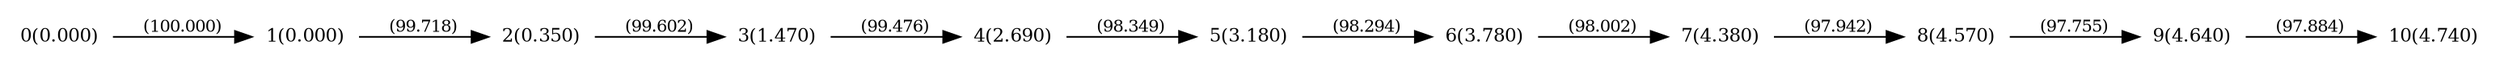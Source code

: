 digraph "graph" {

rankdir="LR";
node [shape=plaintext, fontsize=11];
edge [fontsize=10];

0 [label="0(0.000)"];
1 [label="1(0.000)"];
2 [label="2(0.350)"];
3 [label="3(1.470)"];
4 [label="4(2.690)"];
5 [label="5(3.180)"];
6 [label="6(3.780)"];
7 [label="7(4.380)"];
8 [label="8(4.570)"];
9 [label="9(4.640)"];
10 [label="10(4.740)"];

0->1 [label="(100.000)"];
1->2 [label="(99.718)"];
2->3 [label="(99.602)"];
3->4 [label="(99.476)"];
4->5 [label="(98.349)"];
5->6 [label="(98.294)"];
6->7 [label="(98.002)"];
7->8 [label="(97.942)"];
8->9 [label="(97.755)"];
9->10 [label="(97.884)"];

}
